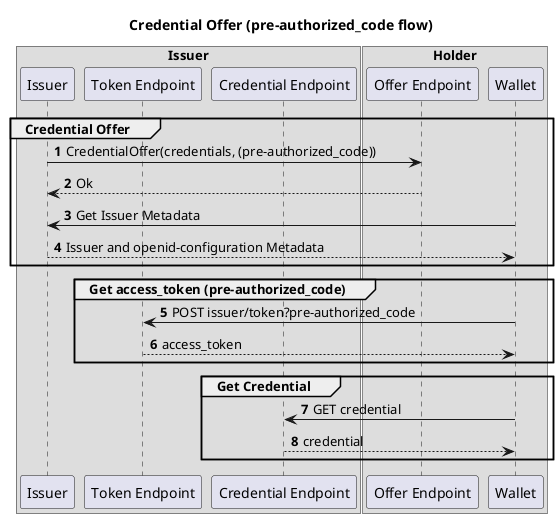 @startuml
'https://plantuml.com/sequence-diagram

title Credential Offer (pre-authorized_code flow)

autonumber

box Issuer
    participant Issuer
    participant "Token Endpoint" as TokenEP
    participant "Credential Endpoint" as CredentialEP
end box

box Holder
    participant "Offer Endpoint" as OfferEP
    participant Wallet
end box

group Credential Offer
    Issuer -> OfferEP: CredentialOffer(credentials, (pre-authorized_code))
    OfferEP --> Issuer: Ok
    Wallet -> Issuer: Get Issuer Metadata
    Issuer --> Wallet: Issuer and openid-configuration Metadata
end

group  Get access_token (pre-authorized_code)
    Wallet -> TokenEP: POST issuer/token?pre-authorized_code
    TokenEP --> Wallet: access_token
end

group Get Credential
    Wallet -> CredentialEP: GET credential
    CredentialEP --> Wallet: credential
end



@enduml
